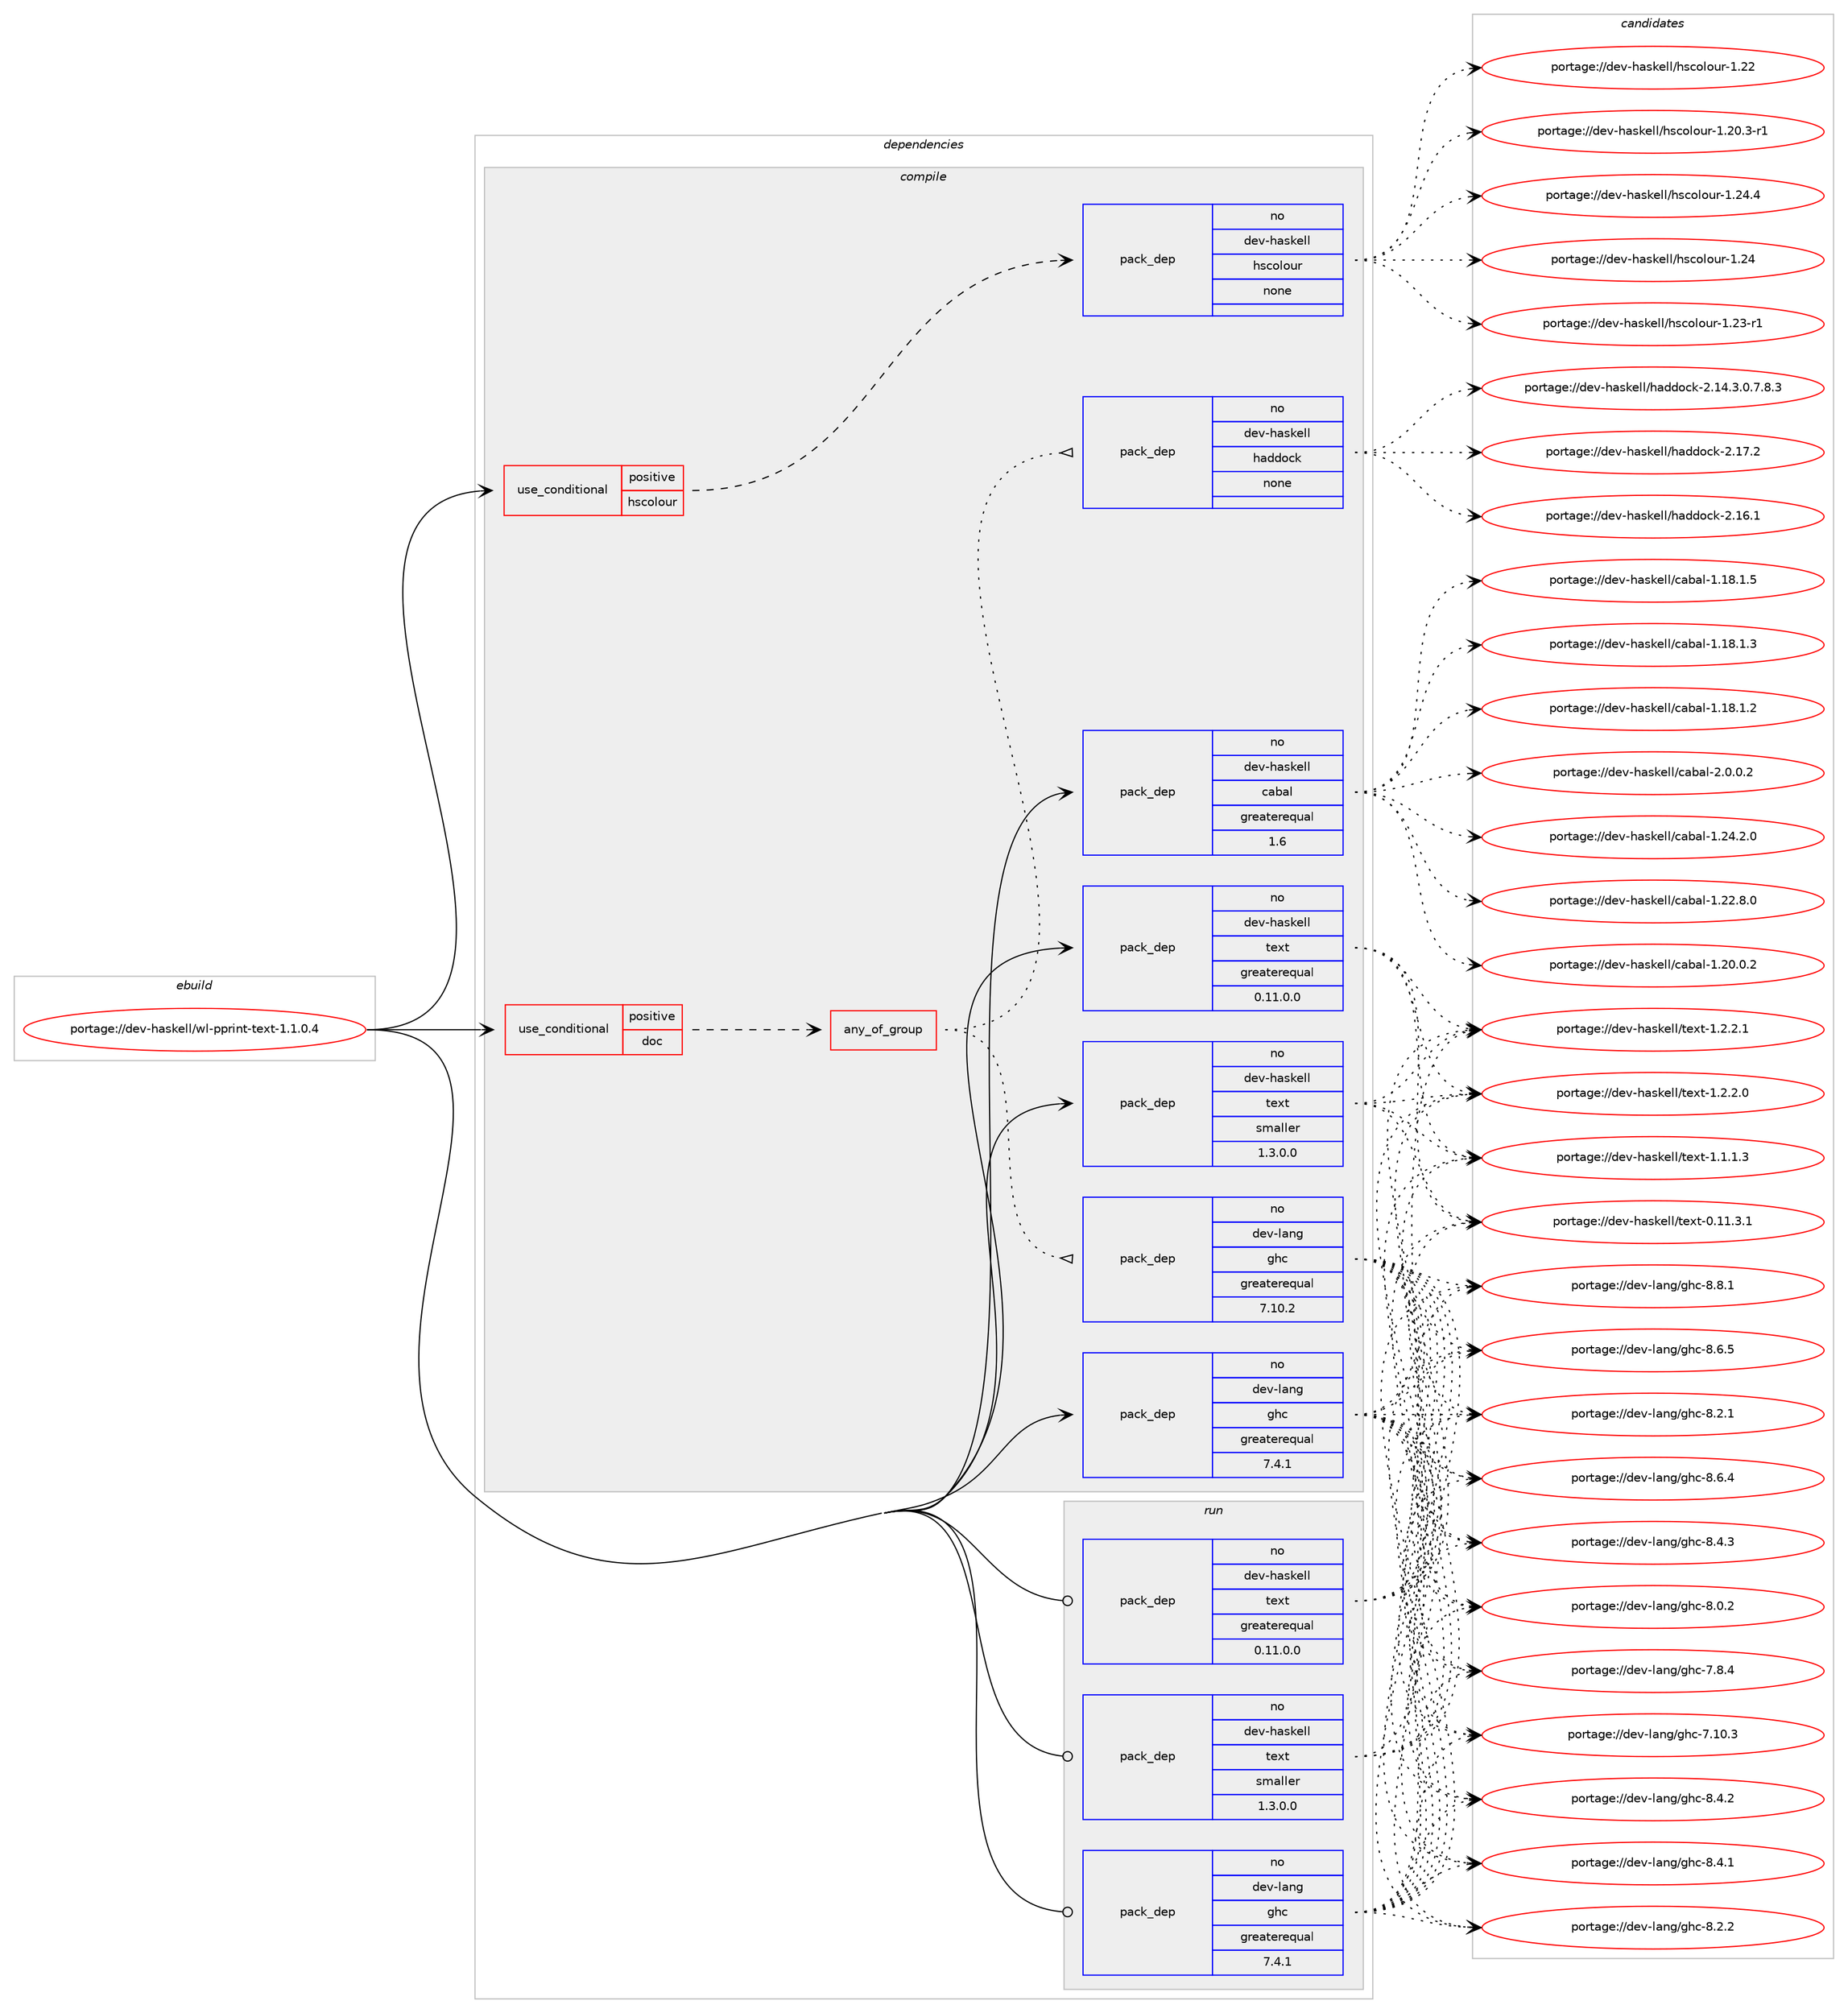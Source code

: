 digraph prolog {

# *************
# Graph options
# *************

newrank=true;
concentrate=true;
compound=true;
graph [rankdir=LR,fontname=Helvetica,fontsize=10,ranksep=1.5];#, ranksep=2.5, nodesep=0.2];
edge  [arrowhead=vee];
node  [fontname=Helvetica,fontsize=10];

# **********
# The ebuild
# **********

subgraph cluster_leftcol {
color=gray;
label=<<i>ebuild</i>>;
id [label="portage://dev-haskell/wl-pprint-text-1.1.0.4", color=red, width=4, href="../dev-haskell/wl-pprint-text-1.1.0.4.svg"];
}

# ****************
# The dependencies
# ****************

subgraph cluster_midcol {
color=gray;
label=<<i>dependencies</i>>;
subgraph cluster_compile {
fillcolor="#eeeeee";
style=filled;
label=<<i>compile</i>>;
subgraph cond131006 {
dependency538668 [label=<<TABLE BORDER="0" CELLBORDER="1" CELLSPACING="0" CELLPADDING="4"><TR><TD ROWSPAN="3" CELLPADDING="10">use_conditional</TD></TR><TR><TD>positive</TD></TR><TR><TD>doc</TD></TR></TABLE>>, shape=none, color=red];
subgraph any5480 {
dependency538669 [label=<<TABLE BORDER="0" CELLBORDER="1" CELLSPACING="0" CELLPADDING="4"><TR><TD CELLPADDING="10">any_of_group</TD></TR></TABLE>>, shape=none, color=red];subgraph pack401945 {
dependency538670 [label=<<TABLE BORDER="0" CELLBORDER="1" CELLSPACING="0" CELLPADDING="4" WIDTH="220"><TR><TD ROWSPAN="6" CELLPADDING="30">pack_dep</TD></TR><TR><TD WIDTH="110">no</TD></TR><TR><TD>dev-haskell</TD></TR><TR><TD>haddock</TD></TR><TR><TD>none</TD></TR><TR><TD></TD></TR></TABLE>>, shape=none, color=blue];
}
dependency538669:e -> dependency538670:w [weight=20,style="dotted",arrowhead="oinv"];
subgraph pack401946 {
dependency538671 [label=<<TABLE BORDER="0" CELLBORDER="1" CELLSPACING="0" CELLPADDING="4" WIDTH="220"><TR><TD ROWSPAN="6" CELLPADDING="30">pack_dep</TD></TR><TR><TD WIDTH="110">no</TD></TR><TR><TD>dev-lang</TD></TR><TR><TD>ghc</TD></TR><TR><TD>greaterequal</TD></TR><TR><TD>7.10.2</TD></TR></TABLE>>, shape=none, color=blue];
}
dependency538669:e -> dependency538671:w [weight=20,style="dotted",arrowhead="oinv"];
}
dependency538668:e -> dependency538669:w [weight=20,style="dashed",arrowhead="vee"];
}
id:e -> dependency538668:w [weight=20,style="solid",arrowhead="vee"];
subgraph cond131007 {
dependency538672 [label=<<TABLE BORDER="0" CELLBORDER="1" CELLSPACING="0" CELLPADDING="4"><TR><TD ROWSPAN="3" CELLPADDING="10">use_conditional</TD></TR><TR><TD>positive</TD></TR><TR><TD>hscolour</TD></TR></TABLE>>, shape=none, color=red];
subgraph pack401947 {
dependency538673 [label=<<TABLE BORDER="0" CELLBORDER="1" CELLSPACING="0" CELLPADDING="4" WIDTH="220"><TR><TD ROWSPAN="6" CELLPADDING="30">pack_dep</TD></TR><TR><TD WIDTH="110">no</TD></TR><TR><TD>dev-haskell</TD></TR><TR><TD>hscolour</TD></TR><TR><TD>none</TD></TR><TR><TD></TD></TR></TABLE>>, shape=none, color=blue];
}
dependency538672:e -> dependency538673:w [weight=20,style="dashed",arrowhead="vee"];
}
id:e -> dependency538672:w [weight=20,style="solid",arrowhead="vee"];
subgraph pack401948 {
dependency538674 [label=<<TABLE BORDER="0" CELLBORDER="1" CELLSPACING="0" CELLPADDING="4" WIDTH="220"><TR><TD ROWSPAN="6" CELLPADDING="30">pack_dep</TD></TR><TR><TD WIDTH="110">no</TD></TR><TR><TD>dev-haskell</TD></TR><TR><TD>cabal</TD></TR><TR><TD>greaterequal</TD></TR><TR><TD>1.6</TD></TR></TABLE>>, shape=none, color=blue];
}
id:e -> dependency538674:w [weight=20,style="solid",arrowhead="vee"];
subgraph pack401949 {
dependency538675 [label=<<TABLE BORDER="0" CELLBORDER="1" CELLSPACING="0" CELLPADDING="4" WIDTH="220"><TR><TD ROWSPAN="6" CELLPADDING="30">pack_dep</TD></TR><TR><TD WIDTH="110">no</TD></TR><TR><TD>dev-haskell</TD></TR><TR><TD>text</TD></TR><TR><TD>greaterequal</TD></TR><TR><TD>0.11.0.0</TD></TR></TABLE>>, shape=none, color=blue];
}
id:e -> dependency538675:w [weight=20,style="solid",arrowhead="vee"];
subgraph pack401950 {
dependency538676 [label=<<TABLE BORDER="0" CELLBORDER="1" CELLSPACING="0" CELLPADDING="4" WIDTH="220"><TR><TD ROWSPAN="6" CELLPADDING="30">pack_dep</TD></TR><TR><TD WIDTH="110">no</TD></TR><TR><TD>dev-haskell</TD></TR><TR><TD>text</TD></TR><TR><TD>smaller</TD></TR><TR><TD>1.3.0.0</TD></TR></TABLE>>, shape=none, color=blue];
}
id:e -> dependency538676:w [weight=20,style="solid",arrowhead="vee"];
subgraph pack401951 {
dependency538677 [label=<<TABLE BORDER="0" CELLBORDER="1" CELLSPACING="0" CELLPADDING="4" WIDTH="220"><TR><TD ROWSPAN="6" CELLPADDING="30">pack_dep</TD></TR><TR><TD WIDTH="110">no</TD></TR><TR><TD>dev-lang</TD></TR><TR><TD>ghc</TD></TR><TR><TD>greaterequal</TD></TR><TR><TD>7.4.1</TD></TR></TABLE>>, shape=none, color=blue];
}
id:e -> dependency538677:w [weight=20,style="solid",arrowhead="vee"];
}
subgraph cluster_compileandrun {
fillcolor="#eeeeee";
style=filled;
label=<<i>compile and run</i>>;
}
subgraph cluster_run {
fillcolor="#eeeeee";
style=filled;
label=<<i>run</i>>;
subgraph pack401952 {
dependency538678 [label=<<TABLE BORDER="0" CELLBORDER="1" CELLSPACING="0" CELLPADDING="4" WIDTH="220"><TR><TD ROWSPAN="6" CELLPADDING="30">pack_dep</TD></TR><TR><TD WIDTH="110">no</TD></TR><TR><TD>dev-haskell</TD></TR><TR><TD>text</TD></TR><TR><TD>greaterequal</TD></TR><TR><TD>0.11.0.0</TD></TR></TABLE>>, shape=none, color=blue];
}
id:e -> dependency538678:w [weight=20,style="solid",arrowhead="odot"];
subgraph pack401953 {
dependency538679 [label=<<TABLE BORDER="0" CELLBORDER="1" CELLSPACING="0" CELLPADDING="4" WIDTH="220"><TR><TD ROWSPAN="6" CELLPADDING="30">pack_dep</TD></TR><TR><TD WIDTH="110">no</TD></TR><TR><TD>dev-haskell</TD></TR><TR><TD>text</TD></TR><TR><TD>smaller</TD></TR><TR><TD>1.3.0.0</TD></TR></TABLE>>, shape=none, color=blue];
}
id:e -> dependency538679:w [weight=20,style="solid",arrowhead="odot"];
subgraph pack401954 {
dependency538680 [label=<<TABLE BORDER="0" CELLBORDER="1" CELLSPACING="0" CELLPADDING="4" WIDTH="220"><TR><TD ROWSPAN="6" CELLPADDING="30">pack_dep</TD></TR><TR><TD WIDTH="110">no</TD></TR><TR><TD>dev-lang</TD></TR><TR><TD>ghc</TD></TR><TR><TD>greaterequal</TD></TR><TR><TD>7.4.1</TD></TR></TABLE>>, shape=none, color=blue];
}
id:e -> dependency538680:w [weight=20,style="solid",arrowhead="odot"];
}
}

# **************
# The candidates
# **************

subgraph cluster_choices {
rank=same;
color=gray;
label=<<i>candidates</i>>;

subgraph choice401945 {
color=black;
nodesep=1;
choice100101118451049711510710110810847104971001001119910745504649554650 [label="portage://dev-haskell/haddock-2.17.2", color=red, width=4,href="../dev-haskell/haddock-2.17.2.svg"];
choice100101118451049711510710110810847104971001001119910745504649544649 [label="portage://dev-haskell/haddock-2.16.1", color=red, width=4,href="../dev-haskell/haddock-2.16.1.svg"];
choice1001011184510497115107101108108471049710010011199107455046495246514648465546564651 [label="portage://dev-haskell/haddock-2.14.3.0.7.8.3", color=red, width=4,href="../dev-haskell/haddock-2.14.3.0.7.8.3.svg"];
dependency538670:e -> choice100101118451049711510710110810847104971001001119910745504649554650:w [style=dotted,weight="100"];
dependency538670:e -> choice100101118451049711510710110810847104971001001119910745504649544649:w [style=dotted,weight="100"];
dependency538670:e -> choice1001011184510497115107101108108471049710010011199107455046495246514648465546564651:w [style=dotted,weight="100"];
}
subgraph choice401946 {
color=black;
nodesep=1;
choice10010111845108971101034710310499455646564649 [label="portage://dev-lang/ghc-8.8.1", color=red, width=4,href="../dev-lang/ghc-8.8.1.svg"];
choice10010111845108971101034710310499455646544653 [label="portage://dev-lang/ghc-8.6.5", color=red, width=4,href="../dev-lang/ghc-8.6.5.svg"];
choice10010111845108971101034710310499455646544652 [label="portage://dev-lang/ghc-8.6.4", color=red, width=4,href="../dev-lang/ghc-8.6.4.svg"];
choice10010111845108971101034710310499455646524651 [label="portage://dev-lang/ghc-8.4.3", color=red, width=4,href="../dev-lang/ghc-8.4.3.svg"];
choice10010111845108971101034710310499455646524650 [label="portage://dev-lang/ghc-8.4.2", color=red, width=4,href="../dev-lang/ghc-8.4.2.svg"];
choice10010111845108971101034710310499455646524649 [label="portage://dev-lang/ghc-8.4.1", color=red, width=4,href="../dev-lang/ghc-8.4.1.svg"];
choice10010111845108971101034710310499455646504650 [label="portage://dev-lang/ghc-8.2.2", color=red, width=4,href="../dev-lang/ghc-8.2.2.svg"];
choice10010111845108971101034710310499455646504649 [label="portage://dev-lang/ghc-8.2.1", color=red, width=4,href="../dev-lang/ghc-8.2.1.svg"];
choice10010111845108971101034710310499455646484650 [label="portage://dev-lang/ghc-8.0.2", color=red, width=4,href="../dev-lang/ghc-8.0.2.svg"];
choice10010111845108971101034710310499455546564652 [label="portage://dev-lang/ghc-7.8.4", color=red, width=4,href="../dev-lang/ghc-7.8.4.svg"];
choice1001011184510897110103471031049945554649484651 [label="portage://dev-lang/ghc-7.10.3", color=red, width=4,href="../dev-lang/ghc-7.10.3.svg"];
dependency538671:e -> choice10010111845108971101034710310499455646564649:w [style=dotted,weight="100"];
dependency538671:e -> choice10010111845108971101034710310499455646544653:w [style=dotted,weight="100"];
dependency538671:e -> choice10010111845108971101034710310499455646544652:w [style=dotted,weight="100"];
dependency538671:e -> choice10010111845108971101034710310499455646524651:w [style=dotted,weight="100"];
dependency538671:e -> choice10010111845108971101034710310499455646524650:w [style=dotted,weight="100"];
dependency538671:e -> choice10010111845108971101034710310499455646524649:w [style=dotted,weight="100"];
dependency538671:e -> choice10010111845108971101034710310499455646504650:w [style=dotted,weight="100"];
dependency538671:e -> choice10010111845108971101034710310499455646504649:w [style=dotted,weight="100"];
dependency538671:e -> choice10010111845108971101034710310499455646484650:w [style=dotted,weight="100"];
dependency538671:e -> choice10010111845108971101034710310499455546564652:w [style=dotted,weight="100"];
dependency538671:e -> choice1001011184510897110103471031049945554649484651:w [style=dotted,weight="100"];
}
subgraph choice401947 {
color=black;
nodesep=1;
choice1001011184510497115107101108108471041159911110811111711445494650524652 [label="portage://dev-haskell/hscolour-1.24.4", color=red, width=4,href="../dev-haskell/hscolour-1.24.4.svg"];
choice100101118451049711510710110810847104115991111081111171144549465052 [label="portage://dev-haskell/hscolour-1.24", color=red, width=4,href="../dev-haskell/hscolour-1.24.svg"];
choice1001011184510497115107101108108471041159911110811111711445494650514511449 [label="portage://dev-haskell/hscolour-1.23-r1", color=red, width=4,href="../dev-haskell/hscolour-1.23-r1.svg"];
choice100101118451049711510710110810847104115991111081111171144549465050 [label="portage://dev-haskell/hscolour-1.22", color=red, width=4,href="../dev-haskell/hscolour-1.22.svg"];
choice10010111845104971151071011081084710411599111108111117114454946504846514511449 [label="portage://dev-haskell/hscolour-1.20.3-r1", color=red, width=4,href="../dev-haskell/hscolour-1.20.3-r1.svg"];
dependency538673:e -> choice1001011184510497115107101108108471041159911110811111711445494650524652:w [style=dotted,weight="100"];
dependency538673:e -> choice100101118451049711510710110810847104115991111081111171144549465052:w [style=dotted,weight="100"];
dependency538673:e -> choice1001011184510497115107101108108471041159911110811111711445494650514511449:w [style=dotted,weight="100"];
dependency538673:e -> choice100101118451049711510710110810847104115991111081111171144549465050:w [style=dotted,weight="100"];
dependency538673:e -> choice10010111845104971151071011081084710411599111108111117114454946504846514511449:w [style=dotted,weight="100"];
}
subgraph choice401948 {
color=black;
nodesep=1;
choice100101118451049711510710110810847999798971084550464846484650 [label="portage://dev-haskell/cabal-2.0.0.2", color=red, width=4,href="../dev-haskell/cabal-2.0.0.2.svg"];
choice10010111845104971151071011081084799979897108454946505246504648 [label="portage://dev-haskell/cabal-1.24.2.0", color=red, width=4,href="../dev-haskell/cabal-1.24.2.0.svg"];
choice10010111845104971151071011081084799979897108454946505046564648 [label="portage://dev-haskell/cabal-1.22.8.0", color=red, width=4,href="../dev-haskell/cabal-1.22.8.0.svg"];
choice10010111845104971151071011081084799979897108454946504846484650 [label="portage://dev-haskell/cabal-1.20.0.2", color=red, width=4,href="../dev-haskell/cabal-1.20.0.2.svg"];
choice10010111845104971151071011081084799979897108454946495646494653 [label="portage://dev-haskell/cabal-1.18.1.5", color=red, width=4,href="../dev-haskell/cabal-1.18.1.5.svg"];
choice10010111845104971151071011081084799979897108454946495646494651 [label="portage://dev-haskell/cabal-1.18.1.3", color=red, width=4,href="../dev-haskell/cabal-1.18.1.3.svg"];
choice10010111845104971151071011081084799979897108454946495646494650 [label="portage://dev-haskell/cabal-1.18.1.2", color=red, width=4,href="../dev-haskell/cabal-1.18.1.2.svg"];
dependency538674:e -> choice100101118451049711510710110810847999798971084550464846484650:w [style=dotted,weight="100"];
dependency538674:e -> choice10010111845104971151071011081084799979897108454946505246504648:w [style=dotted,weight="100"];
dependency538674:e -> choice10010111845104971151071011081084799979897108454946505046564648:w [style=dotted,weight="100"];
dependency538674:e -> choice10010111845104971151071011081084799979897108454946504846484650:w [style=dotted,weight="100"];
dependency538674:e -> choice10010111845104971151071011081084799979897108454946495646494653:w [style=dotted,weight="100"];
dependency538674:e -> choice10010111845104971151071011081084799979897108454946495646494651:w [style=dotted,weight="100"];
dependency538674:e -> choice10010111845104971151071011081084799979897108454946495646494650:w [style=dotted,weight="100"];
}
subgraph choice401949 {
color=black;
nodesep=1;
choice1001011184510497115107101108108471161011201164549465046504649 [label="portage://dev-haskell/text-1.2.2.1", color=red, width=4,href="../dev-haskell/text-1.2.2.1.svg"];
choice1001011184510497115107101108108471161011201164549465046504648 [label="portage://dev-haskell/text-1.2.2.0", color=red, width=4,href="../dev-haskell/text-1.2.2.0.svg"];
choice1001011184510497115107101108108471161011201164549464946494651 [label="portage://dev-haskell/text-1.1.1.3", color=red, width=4,href="../dev-haskell/text-1.1.1.3.svg"];
choice100101118451049711510710110810847116101120116454846494946514649 [label="portage://dev-haskell/text-0.11.3.1", color=red, width=4,href="../dev-haskell/text-0.11.3.1.svg"];
dependency538675:e -> choice1001011184510497115107101108108471161011201164549465046504649:w [style=dotted,weight="100"];
dependency538675:e -> choice1001011184510497115107101108108471161011201164549465046504648:w [style=dotted,weight="100"];
dependency538675:e -> choice1001011184510497115107101108108471161011201164549464946494651:w [style=dotted,weight="100"];
dependency538675:e -> choice100101118451049711510710110810847116101120116454846494946514649:w [style=dotted,weight="100"];
}
subgraph choice401950 {
color=black;
nodesep=1;
choice1001011184510497115107101108108471161011201164549465046504649 [label="portage://dev-haskell/text-1.2.2.1", color=red, width=4,href="../dev-haskell/text-1.2.2.1.svg"];
choice1001011184510497115107101108108471161011201164549465046504648 [label="portage://dev-haskell/text-1.2.2.0", color=red, width=4,href="../dev-haskell/text-1.2.2.0.svg"];
choice1001011184510497115107101108108471161011201164549464946494651 [label="portage://dev-haskell/text-1.1.1.3", color=red, width=4,href="../dev-haskell/text-1.1.1.3.svg"];
choice100101118451049711510710110810847116101120116454846494946514649 [label="portage://dev-haskell/text-0.11.3.1", color=red, width=4,href="../dev-haskell/text-0.11.3.1.svg"];
dependency538676:e -> choice1001011184510497115107101108108471161011201164549465046504649:w [style=dotted,weight="100"];
dependency538676:e -> choice1001011184510497115107101108108471161011201164549465046504648:w [style=dotted,weight="100"];
dependency538676:e -> choice1001011184510497115107101108108471161011201164549464946494651:w [style=dotted,weight="100"];
dependency538676:e -> choice100101118451049711510710110810847116101120116454846494946514649:w [style=dotted,weight="100"];
}
subgraph choice401951 {
color=black;
nodesep=1;
choice10010111845108971101034710310499455646564649 [label="portage://dev-lang/ghc-8.8.1", color=red, width=4,href="../dev-lang/ghc-8.8.1.svg"];
choice10010111845108971101034710310499455646544653 [label="portage://dev-lang/ghc-8.6.5", color=red, width=4,href="../dev-lang/ghc-8.6.5.svg"];
choice10010111845108971101034710310499455646544652 [label="portage://dev-lang/ghc-8.6.4", color=red, width=4,href="../dev-lang/ghc-8.6.4.svg"];
choice10010111845108971101034710310499455646524651 [label="portage://dev-lang/ghc-8.4.3", color=red, width=4,href="../dev-lang/ghc-8.4.3.svg"];
choice10010111845108971101034710310499455646524650 [label="portage://dev-lang/ghc-8.4.2", color=red, width=4,href="../dev-lang/ghc-8.4.2.svg"];
choice10010111845108971101034710310499455646524649 [label="portage://dev-lang/ghc-8.4.1", color=red, width=4,href="../dev-lang/ghc-8.4.1.svg"];
choice10010111845108971101034710310499455646504650 [label="portage://dev-lang/ghc-8.2.2", color=red, width=4,href="../dev-lang/ghc-8.2.2.svg"];
choice10010111845108971101034710310499455646504649 [label="portage://dev-lang/ghc-8.2.1", color=red, width=4,href="../dev-lang/ghc-8.2.1.svg"];
choice10010111845108971101034710310499455646484650 [label="portage://dev-lang/ghc-8.0.2", color=red, width=4,href="../dev-lang/ghc-8.0.2.svg"];
choice10010111845108971101034710310499455546564652 [label="portage://dev-lang/ghc-7.8.4", color=red, width=4,href="../dev-lang/ghc-7.8.4.svg"];
choice1001011184510897110103471031049945554649484651 [label="portage://dev-lang/ghc-7.10.3", color=red, width=4,href="../dev-lang/ghc-7.10.3.svg"];
dependency538677:e -> choice10010111845108971101034710310499455646564649:w [style=dotted,weight="100"];
dependency538677:e -> choice10010111845108971101034710310499455646544653:w [style=dotted,weight="100"];
dependency538677:e -> choice10010111845108971101034710310499455646544652:w [style=dotted,weight="100"];
dependency538677:e -> choice10010111845108971101034710310499455646524651:w [style=dotted,weight="100"];
dependency538677:e -> choice10010111845108971101034710310499455646524650:w [style=dotted,weight="100"];
dependency538677:e -> choice10010111845108971101034710310499455646524649:w [style=dotted,weight="100"];
dependency538677:e -> choice10010111845108971101034710310499455646504650:w [style=dotted,weight="100"];
dependency538677:e -> choice10010111845108971101034710310499455646504649:w [style=dotted,weight="100"];
dependency538677:e -> choice10010111845108971101034710310499455646484650:w [style=dotted,weight="100"];
dependency538677:e -> choice10010111845108971101034710310499455546564652:w [style=dotted,weight="100"];
dependency538677:e -> choice1001011184510897110103471031049945554649484651:w [style=dotted,weight="100"];
}
subgraph choice401952 {
color=black;
nodesep=1;
choice1001011184510497115107101108108471161011201164549465046504649 [label="portage://dev-haskell/text-1.2.2.1", color=red, width=4,href="../dev-haskell/text-1.2.2.1.svg"];
choice1001011184510497115107101108108471161011201164549465046504648 [label="portage://dev-haskell/text-1.2.2.0", color=red, width=4,href="../dev-haskell/text-1.2.2.0.svg"];
choice1001011184510497115107101108108471161011201164549464946494651 [label="portage://dev-haskell/text-1.1.1.3", color=red, width=4,href="../dev-haskell/text-1.1.1.3.svg"];
choice100101118451049711510710110810847116101120116454846494946514649 [label="portage://dev-haskell/text-0.11.3.1", color=red, width=4,href="../dev-haskell/text-0.11.3.1.svg"];
dependency538678:e -> choice1001011184510497115107101108108471161011201164549465046504649:w [style=dotted,weight="100"];
dependency538678:e -> choice1001011184510497115107101108108471161011201164549465046504648:w [style=dotted,weight="100"];
dependency538678:e -> choice1001011184510497115107101108108471161011201164549464946494651:w [style=dotted,weight="100"];
dependency538678:e -> choice100101118451049711510710110810847116101120116454846494946514649:w [style=dotted,weight="100"];
}
subgraph choice401953 {
color=black;
nodesep=1;
choice1001011184510497115107101108108471161011201164549465046504649 [label="portage://dev-haskell/text-1.2.2.1", color=red, width=4,href="../dev-haskell/text-1.2.2.1.svg"];
choice1001011184510497115107101108108471161011201164549465046504648 [label="portage://dev-haskell/text-1.2.2.0", color=red, width=4,href="../dev-haskell/text-1.2.2.0.svg"];
choice1001011184510497115107101108108471161011201164549464946494651 [label="portage://dev-haskell/text-1.1.1.3", color=red, width=4,href="../dev-haskell/text-1.1.1.3.svg"];
choice100101118451049711510710110810847116101120116454846494946514649 [label="portage://dev-haskell/text-0.11.3.1", color=red, width=4,href="../dev-haskell/text-0.11.3.1.svg"];
dependency538679:e -> choice1001011184510497115107101108108471161011201164549465046504649:w [style=dotted,weight="100"];
dependency538679:e -> choice1001011184510497115107101108108471161011201164549465046504648:w [style=dotted,weight="100"];
dependency538679:e -> choice1001011184510497115107101108108471161011201164549464946494651:w [style=dotted,weight="100"];
dependency538679:e -> choice100101118451049711510710110810847116101120116454846494946514649:w [style=dotted,weight="100"];
}
subgraph choice401954 {
color=black;
nodesep=1;
choice10010111845108971101034710310499455646564649 [label="portage://dev-lang/ghc-8.8.1", color=red, width=4,href="../dev-lang/ghc-8.8.1.svg"];
choice10010111845108971101034710310499455646544653 [label="portage://dev-lang/ghc-8.6.5", color=red, width=4,href="../dev-lang/ghc-8.6.5.svg"];
choice10010111845108971101034710310499455646544652 [label="portage://dev-lang/ghc-8.6.4", color=red, width=4,href="../dev-lang/ghc-8.6.4.svg"];
choice10010111845108971101034710310499455646524651 [label="portage://dev-lang/ghc-8.4.3", color=red, width=4,href="../dev-lang/ghc-8.4.3.svg"];
choice10010111845108971101034710310499455646524650 [label="portage://dev-lang/ghc-8.4.2", color=red, width=4,href="../dev-lang/ghc-8.4.2.svg"];
choice10010111845108971101034710310499455646524649 [label="portage://dev-lang/ghc-8.4.1", color=red, width=4,href="../dev-lang/ghc-8.4.1.svg"];
choice10010111845108971101034710310499455646504650 [label="portage://dev-lang/ghc-8.2.2", color=red, width=4,href="../dev-lang/ghc-8.2.2.svg"];
choice10010111845108971101034710310499455646504649 [label="portage://dev-lang/ghc-8.2.1", color=red, width=4,href="../dev-lang/ghc-8.2.1.svg"];
choice10010111845108971101034710310499455646484650 [label="portage://dev-lang/ghc-8.0.2", color=red, width=4,href="../dev-lang/ghc-8.0.2.svg"];
choice10010111845108971101034710310499455546564652 [label="portage://dev-lang/ghc-7.8.4", color=red, width=4,href="../dev-lang/ghc-7.8.4.svg"];
choice1001011184510897110103471031049945554649484651 [label="portage://dev-lang/ghc-7.10.3", color=red, width=4,href="../dev-lang/ghc-7.10.3.svg"];
dependency538680:e -> choice10010111845108971101034710310499455646564649:w [style=dotted,weight="100"];
dependency538680:e -> choice10010111845108971101034710310499455646544653:w [style=dotted,weight="100"];
dependency538680:e -> choice10010111845108971101034710310499455646544652:w [style=dotted,weight="100"];
dependency538680:e -> choice10010111845108971101034710310499455646524651:w [style=dotted,weight="100"];
dependency538680:e -> choice10010111845108971101034710310499455646524650:w [style=dotted,weight="100"];
dependency538680:e -> choice10010111845108971101034710310499455646524649:w [style=dotted,weight="100"];
dependency538680:e -> choice10010111845108971101034710310499455646504650:w [style=dotted,weight="100"];
dependency538680:e -> choice10010111845108971101034710310499455646504649:w [style=dotted,weight="100"];
dependency538680:e -> choice10010111845108971101034710310499455646484650:w [style=dotted,weight="100"];
dependency538680:e -> choice10010111845108971101034710310499455546564652:w [style=dotted,weight="100"];
dependency538680:e -> choice1001011184510897110103471031049945554649484651:w [style=dotted,weight="100"];
}
}

}
